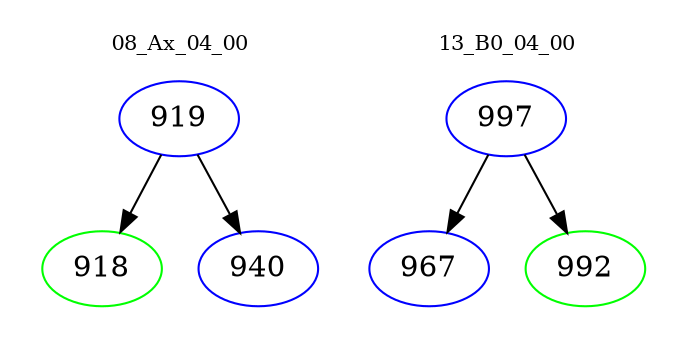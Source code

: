 digraph{
subgraph cluster_0 {
color = white
label = "08_Ax_04_00";
fontsize=10;
T0_919 [label="919", color="blue"]
T0_919 -> T0_918 [color="black"]
T0_918 [label="918", color="green"]
T0_919 -> T0_940 [color="black"]
T0_940 [label="940", color="blue"]
}
subgraph cluster_1 {
color = white
label = "13_B0_04_00";
fontsize=10;
T1_997 [label="997", color="blue"]
T1_997 -> T1_967 [color="black"]
T1_967 [label="967", color="blue"]
T1_997 -> T1_992 [color="black"]
T1_992 [label="992", color="green"]
}
}

